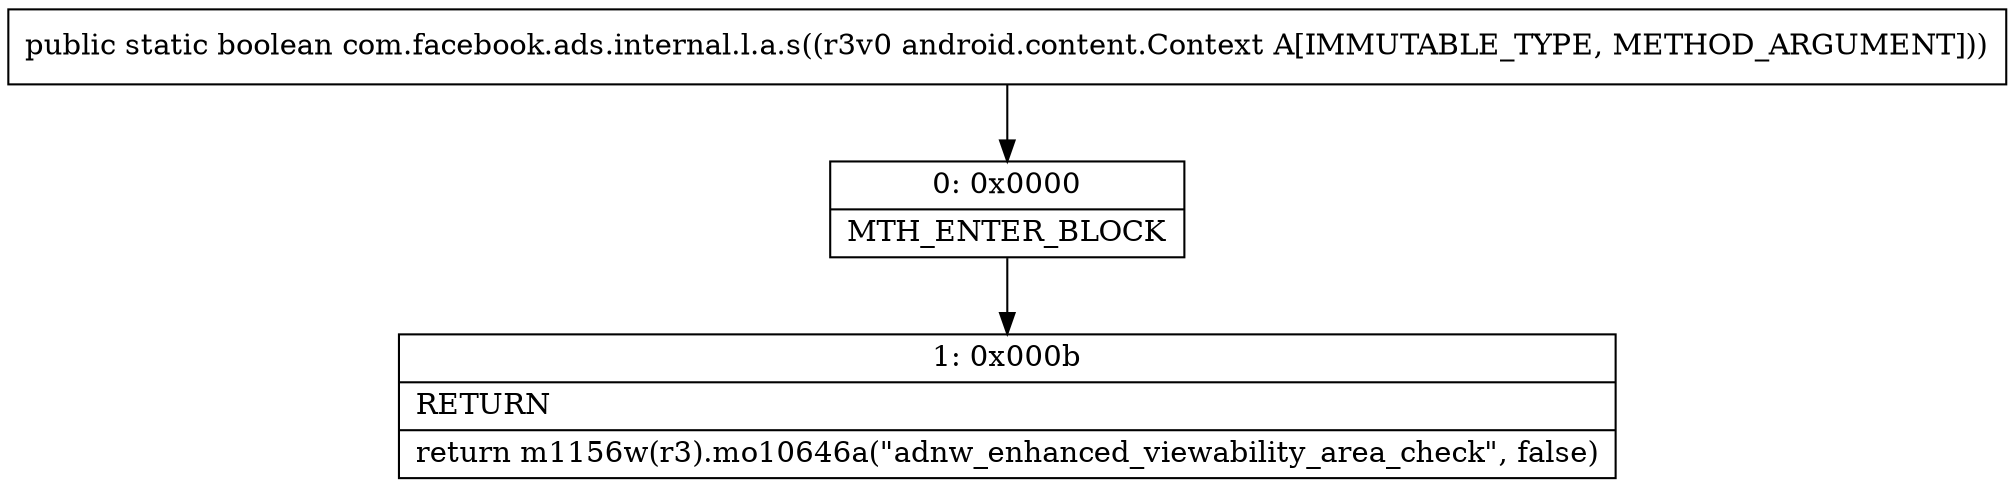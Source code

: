 digraph "CFG forcom.facebook.ads.internal.l.a.s(Landroid\/content\/Context;)Z" {
Node_0 [shape=record,label="{0\:\ 0x0000|MTH_ENTER_BLOCK\l}"];
Node_1 [shape=record,label="{1\:\ 0x000b|RETURN\l|return m1156w(r3).mo10646a(\"adnw_enhanced_viewability_area_check\", false)\l}"];
MethodNode[shape=record,label="{public static boolean com.facebook.ads.internal.l.a.s((r3v0 android.content.Context A[IMMUTABLE_TYPE, METHOD_ARGUMENT])) }"];
MethodNode -> Node_0;
Node_0 -> Node_1;
}

